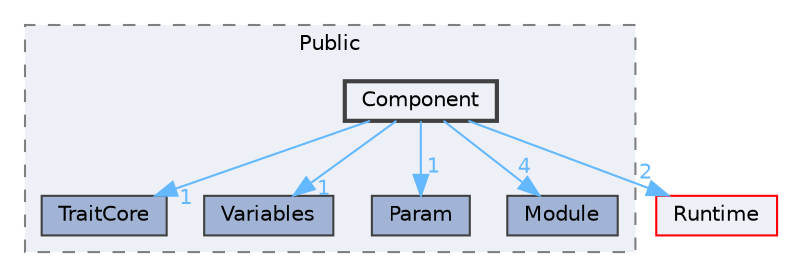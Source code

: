 digraph "Component"
{
 // INTERACTIVE_SVG=YES
 // LATEX_PDF_SIZE
  bgcolor="transparent";
  edge [fontname=Helvetica,fontsize=10,labelfontname=Helvetica,labelfontsize=10];
  node [fontname=Helvetica,fontsize=10,shape=box,height=0.2,width=0.4];
  compound=true
  subgraph clusterdir_d648a13db9274bdc4841efe443a96b2c {
    graph [ bgcolor="#edf0f7", pencolor="grey50", label="Public", fontname=Helvetica,fontsize=10 style="filled,dashed", URL="dir_d648a13db9274bdc4841efe443a96b2c.html",tooltip=""]
  dir_609c5e18024af8785b85702287b00dac [label="TraitCore", fillcolor="#a2b4d6", color="grey25", style="filled", URL="dir_609c5e18024af8785b85702287b00dac.html",tooltip=""];
  dir_7812871dae2dfcdc3c37527a411554fe [label="Variables", fillcolor="#a2b4d6", color="grey25", style="filled", URL="dir_7812871dae2dfcdc3c37527a411554fe.html",tooltip=""];
  dir_80a2ca12b0838b75b102c60a0834a1ab [label="Param", fillcolor="#a2b4d6", color="grey25", style="filled", URL="dir_80a2ca12b0838b75b102c60a0834a1ab.html",tooltip=""];
  dir_a265dc84f33aaa6bccc6ca9adaa8bc71 [label="Module", fillcolor="#a2b4d6", color="grey25", style="filled", URL="dir_a265dc84f33aaa6bccc6ca9adaa8bc71.html",tooltip=""];
  dir_80924a709f4cdebea86f6ddd2b6b6e7c [label="Component", fillcolor="#edf0f7", color="grey25", style="filled,bold", URL="dir_80924a709f4cdebea86f6ddd2b6b6e7c.html",tooltip=""];
  }
  dir_7536b172fbd480bfd146a1b1acd6856b [label="Runtime", fillcolor="#edf0f7", color="red", style="filled", URL="dir_7536b172fbd480bfd146a1b1acd6856b.html",tooltip=""];
  dir_80924a709f4cdebea86f6ddd2b6b6e7c->dir_609c5e18024af8785b85702287b00dac [headlabel="1", labeldistance=1.5 headhref="dir_000222_001205.html" href="dir_000222_001205.html" color="steelblue1" fontcolor="steelblue1"];
  dir_80924a709f4cdebea86f6ddd2b6b6e7c->dir_7536b172fbd480bfd146a1b1acd6856b [headlabel="2", labeldistance=1.5 headhref="dir_000222_000984.html" href="dir_000222_000984.html" color="steelblue1" fontcolor="steelblue1"];
  dir_80924a709f4cdebea86f6ddd2b6b6e7c->dir_7812871dae2dfcdc3c37527a411554fe [headlabel="1", labeldistance=1.5 headhref="dir_000222_001242.html" href="dir_000222_001242.html" color="steelblue1" fontcolor="steelblue1"];
  dir_80924a709f4cdebea86f6ddd2b6b6e7c->dir_80a2ca12b0838b75b102c60a0834a1ab [headlabel="1", labeldistance=1.5 headhref="dir_000222_000717.html" href="dir_000222_000717.html" color="steelblue1" fontcolor="steelblue1"];
  dir_80924a709f4cdebea86f6ddd2b6b6e7c->dir_a265dc84f33aaa6bccc6ca9adaa8bc71 [headlabel="4", labeldistance=1.5 headhref="dir_000222_000662.html" href="dir_000222_000662.html" color="steelblue1" fontcolor="steelblue1"];
}
